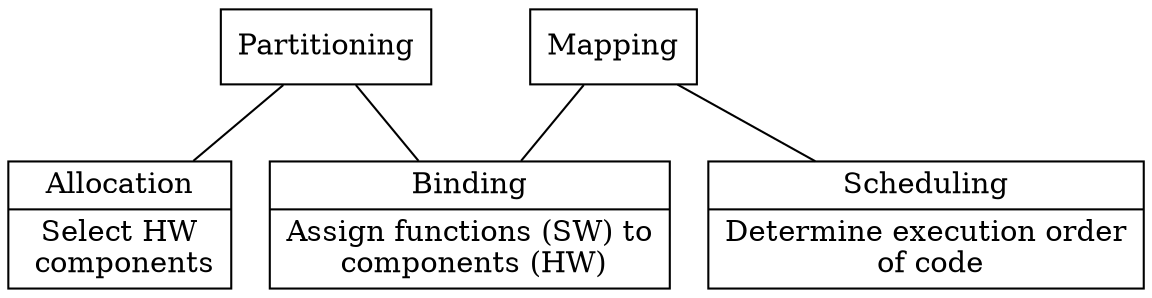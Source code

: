 digraph DoorStates {

node [shape=record];  
edge [arrowhead=none];

PARTITIONING [label="{Partitioning}"];
MAPPING [label="{Mapping}"];

ALLOCATION [label="{Allocation | Select HW\n components}"];

BINDING [label="{Binding | Assign functions (SW) to\n components (HW)}"];

SCHEDULING [label="{Scheduling | Determine execution order\n of code}"];

PARTITIONING -> ALLOCATION;
PARTITIONING -> BINDING;

MAPPING -> BINDING;
MAPPING -> SCHEDULING;
}